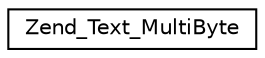 digraph G
{
  edge [fontname="Helvetica",fontsize="10",labelfontname="Helvetica",labelfontsize="10"];
  node [fontname="Helvetica",fontsize="10",shape=record];
  rankdir="LR";
  Node1 [label="Zend_Text_MultiByte",height=0.2,width=0.4,color="black", fillcolor="white", style="filled",URL="$class_zend___text___multi_byte.html"];
}
